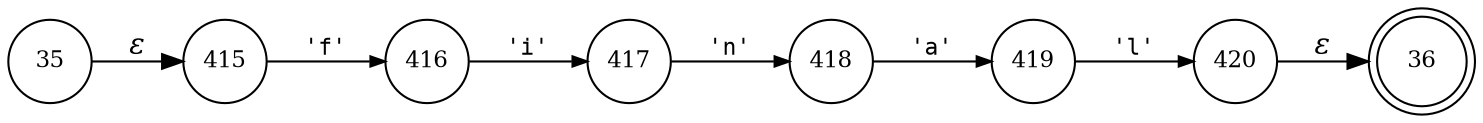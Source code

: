 digraph ATN {
rankdir=LR;
s36[fontsize=11, label="36", shape=doublecircle, fixedsize=true, width=.6];
s416[fontsize=11,label="416", shape=circle, fixedsize=true, width=.55, peripheries=1];
s417[fontsize=11,label="417", shape=circle, fixedsize=true, width=.55, peripheries=1];
s418[fontsize=11,label="418", shape=circle, fixedsize=true, width=.55, peripheries=1];
s35[fontsize=11,label="35", shape=circle, fixedsize=true, width=.55, peripheries=1];
s419[fontsize=11,label="419", shape=circle, fixedsize=true, width=.55, peripheries=1];
s420[fontsize=11,label="420", shape=circle, fixedsize=true, width=.55, peripheries=1];
s415[fontsize=11,label="415", shape=circle, fixedsize=true, width=.55, peripheries=1];
s35 -> s415 [fontname="Times-Italic", label="&epsilon;"];
s415 -> s416 [fontsize=11, fontname="Courier", arrowsize=.7, label = "'f'", arrowhead = normal];
s416 -> s417 [fontsize=11, fontname="Courier", arrowsize=.7, label = "'i'", arrowhead = normal];
s417 -> s418 [fontsize=11, fontname="Courier", arrowsize=.7, label = "'n'", arrowhead = normal];
s418 -> s419 [fontsize=11, fontname="Courier", arrowsize=.7, label = "'a'", arrowhead = normal];
s419 -> s420 [fontsize=11, fontname="Courier", arrowsize=.7, label = "'l'", arrowhead = normal];
s420 -> s36 [fontname="Times-Italic", label="&epsilon;"];
}